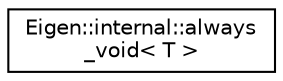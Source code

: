 digraph "Graphical Class Hierarchy"
{
  edge [fontname="Helvetica",fontsize="10",labelfontname="Helvetica",labelfontsize="10"];
  node [fontname="Helvetica",fontsize="10",shape=record];
  rankdir="LR";
  Node1 [label="Eigen::internal::always\l_void\< T \>",height=0.2,width=0.4,color="black", fillcolor="white", style="filled",URL="$struct_eigen_1_1internal_1_1always__void.html"];
}
